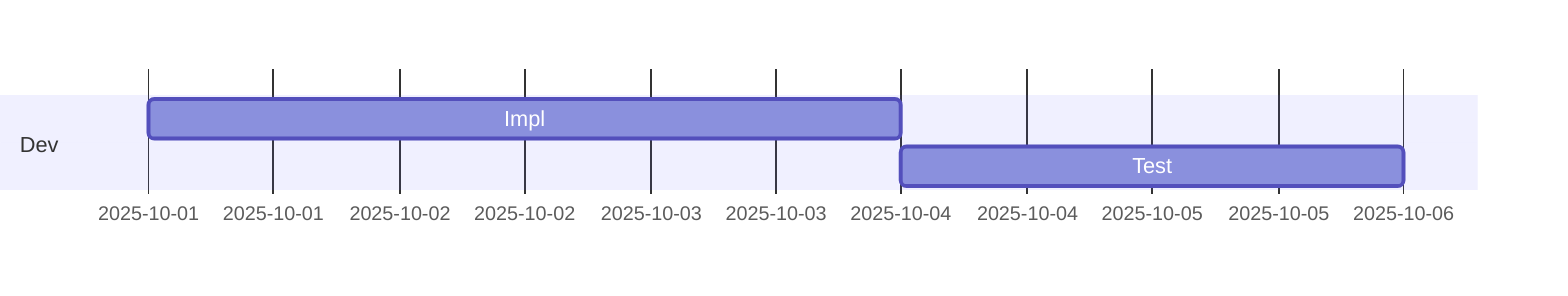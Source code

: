 gantt
  dateFormat  YYYY-MM-DD
  section Dev
  Impl      :a1, 2025-10-01, 3d
  Test      :after a1, 2d